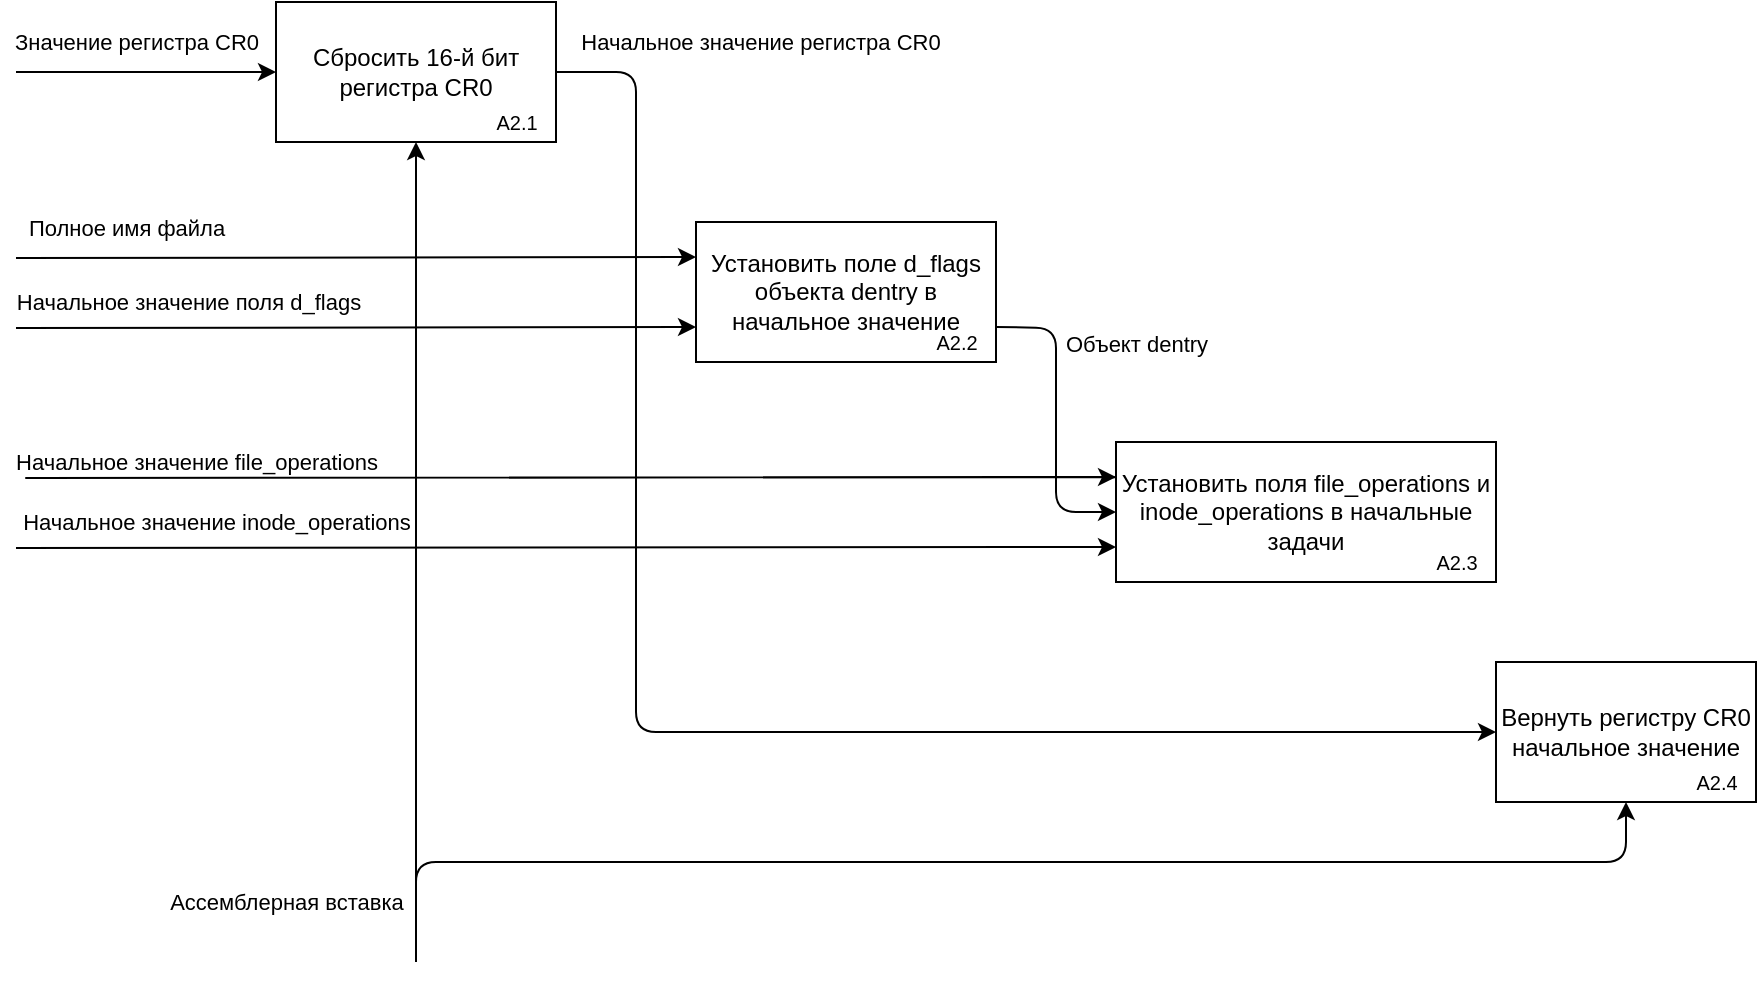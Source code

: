 <mxfile>
    <diagram id="a6qHx4BYNwDNbsYVMK_5" name="Page-1">
        <mxGraphModel dx="941" dy="522" grid="0" gridSize="10" guides="1" tooltips="1" connect="1" arrows="1" fold="1" page="1" pageScale="1" pageWidth="1654" pageHeight="2336" math="0" shadow="0">
            <root>
                <mxCell id="0"/>
                <mxCell id="1" parent="0"/>
                <mxCell id="5" value="Начальное значение регистра CR0" style="edgeStyle=none;html=1;exitX=1;exitY=0.5;exitDx=0;exitDy=0;entryX=0;entryY=0.5;entryDx=0;entryDy=0;" parent="1" source="2" target="7" edge="1">
                    <mxGeometry x="-0.924" y="72" relative="1" as="geometry">
                        <mxPoint x="620" y="70" as="targetPoint"/>
                        <Array as="points">
                            <mxPoint x="340" y="75"/>
                            <mxPoint x="340" y="405"/>
                        </Array>
                        <mxPoint x="71" y="57" as="offset"/>
                    </mxGeometry>
                </mxCell>
                <mxCell id="2" value="Сбросить 16-й бит регистра CR0" style="whiteSpace=wrap;html=1;" parent="1" vertex="1">
                    <mxGeometry x="160" y="40" width="140" height="70" as="geometry"/>
                </mxCell>
                <mxCell id="3" style="edgeStyle=none;html=1;entryX=0;entryY=0.5;entryDx=0;entryDy=0;" parent="1" target="2" edge="1">
                    <mxGeometry relative="1" as="geometry">
                        <mxPoint x="30" y="75" as="sourcePoint"/>
                        <mxPoint x="180" y="74.5" as="targetPoint"/>
                    </mxGeometry>
                </mxCell>
                <mxCell id="4" value="Значение регистра CR0" style="edgeLabel;html=1;align=center;verticalAlign=middle;resizable=0;points=[];" parent="3" vertex="1" connectable="0">
                    <mxGeometry x="-0.183" y="3" relative="1" as="geometry">
                        <mxPoint x="7" y="-12" as="offset"/>
                    </mxGeometry>
                </mxCell>
                <mxCell id="7" value="Вернуть регистру CR0 начальное значение" style="whiteSpace=wrap;html=1;" parent="1" vertex="1">
                    <mxGeometry x="770" y="370" width="130" height="70" as="geometry"/>
                </mxCell>
                <mxCell id="14" value="Объект dentry" style="edgeStyle=none;html=1;exitX=1;exitY=0.75;exitDx=0;exitDy=0;entryX=0;entryY=0.5;entryDx=0;entryDy=0;" parent="1" source="10" target="13" edge="1">
                    <mxGeometry x="-0.5" y="40" relative="1" as="geometry">
                        <Array as="points">
                            <mxPoint x="550" y="203"/>
                            <mxPoint x="550" y="295"/>
                        </Array>
                        <mxPoint as="offset"/>
                    </mxGeometry>
                </mxCell>
                <mxCell id="10" value="Установить поле d_flags объекта dentry в начальное значение" style="whiteSpace=wrap;html=1;" parent="1" vertex="1">
                    <mxGeometry x="370" y="150" width="150" height="70" as="geometry"/>
                </mxCell>
                <mxCell id="11" style="edgeStyle=none;html=1;entryX=0;entryY=0.25;entryDx=0;entryDy=0;" parent="1" target="10" edge="1">
                    <mxGeometry relative="1" as="geometry">
                        <mxPoint x="30" y="168" as="sourcePoint"/>
                        <mxPoint x="410" y="185" as="targetPoint"/>
                    </mxGeometry>
                </mxCell>
                <mxCell id="12" value="Полное имя файла" style="edgeLabel;html=1;align=center;verticalAlign=middle;resizable=0;points=[];" parent="11" vertex="1" connectable="0">
                    <mxGeometry x="-0.183" y="3" relative="1" as="geometry">
                        <mxPoint x="-84" y="-12" as="offset"/>
                    </mxGeometry>
                </mxCell>
                <mxCell id="16" value="Начальное значение file_operations" style="edgeStyle=none;html=1;exitX=1;exitY=0.25;exitDx=0;exitDy=0;entryX=0;entryY=0.25;entryDx=0;entryDy=0;startArrow=none;startFill=0;strokeColor=default;" parent="1" source="13" edge="1" target="13">
                    <mxGeometry x="0.287" y="8" relative="1" as="geometry">
                        <mxPoint x="1000" y="277.765" as="targetPoint"/>
                        <mxPoint as="offset"/>
                        <Array as="points">
                            <mxPoint x="30" y="278"/>
                        </Array>
                    </mxGeometry>
                </mxCell>
                <mxCell id="17" value="Начальное значение inode_operations" style="edgeStyle=none;html=1;entryX=0;entryY=0.75;entryDx=0;entryDy=0;" parent="1" edge="1" target="13">
                    <mxGeometry x="-0.636" y="13" relative="1" as="geometry">
                        <mxPoint x="1000" y="313.059" as="targetPoint"/>
                        <mxPoint as="offset"/>
                        <mxPoint x="30" y="313" as="sourcePoint"/>
                    </mxGeometry>
                </mxCell>
                <mxCell id="13" value="Установить поля file_operations и inode_operations в начальные задачи" style="whiteSpace=wrap;html=1;" parent="1" vertex="1">
                    <mxGeometry x="580" y="260" width="190" height="70" as="geometry"/>
                </mxCell>
                <mxCell id="18" style="edgeStyle=none;html=1;entryX=0.5;entryY=1;entryDx=0;entryDy=0;" parent="1" target="2" edge="1">
                    <mxGeometry relative="1" as="geometry">
                        <mxPoint x="230" y="520" as="sourcePoint"/>
                    </mxGeometry>
                </mxCell>
                <mxCell id="19" value="Ассемблерная вставка" style="edgeLabel;html=1;align=center;verticalAlign=middle;resizable=0;points=[];" parent="18" vertex="1" connectable="0">
                    <mxGeometry x="-0.059" y="-3" relative="1" as="geometry">
                        <mxPoint x="-68" y="163" as="offset"/>
                    </mxGeometry>
                </mxCell>
                <mxCell id="20" style="edgeStyle=none;html=1;entryX=0.5;entryY=1;entryDx=0;entryDy=0;" parent="1" target="7" edge="1">
                    <mxGeometry relative="1" as="geometry">
                        <mxPoint x="230" y="520" as="sourcePoint"/>
                        <mxPoint x="244.41" y="110" as="targetPoint"/>
                        <Array as="points">
                            <mxPoint x="230" y="470"/>
                            <mxPoint x="835" y="470"/>
                        </Array>
                    </mxGeometry>
                </mxCell>
                <mxCell id="21" style="edgeStyle=none;html=1;entryX=0;entryY=0.75;entryDx=0;entryDy=0;" edge="1" parent="1" target="10">
                    <mxGeometry relative="1" as="geometry">
                        <mxPoint x="30" y="203" as="sourcePoint"/>
                        <mxPoint x="380" y="200" as="targetPoint"/>
                    </mxGeometry>
                </mxCell>
                <mxCell id="22" value="Начальное значение поля d_flags" style="edgeLabel;html=1;align=center;verticalAlign=middle;resizable=0;points=[];" vertex="1" connectable="0" parent="21">
                    <mxGeometry x="-0.183" y="3" relative="1" as="geometry">
                        <mxPoint x="-53" y="-10" as="offset"/>
                    </mxGeometry>
                </mxCell>
                <mxCell id="25" value="A2.3" style="text;html=1;resizable=0;autosize=1;align=center;verticalAlign=middle;points=[];fillColor=none;strokeColor=none;rounded=0;fontSize=10;" vertex="1" parent="1">
                    <mxGeometry x="730" y="310" width="40" height="20" as="geometry"/>
                </mxCell>
                <mxCell id="26" value="A2.4" style="text;html=1;resizable=0;autosize=1;align=center;verticalAlign=middle;points=[];fillColor=none;strokeColor=none;rounded=0;fontSize=10;" vertex="1" parent="1">
                    <mxGeometry x="860" y="420" width="40" height="20" as="geometry"/>
                </mxCell>
                <mxCell id="27" value="A2.2" style="text;html=1;resizable=0;autosize=1;align=center;verticalAlign=middle;points=[];fillColor=none;strokeColor=none;rounded=0;fontSize=10;" vertex="1" parent="1">
                    <mxGeometry x="480" y="200" width="40" height="20" as="geometry"/>
                </mxCell>
                <mxCell id="28" value="A2.1" style="text;html=1;resizable=0;autosize=1;align=center;verticalAlign=middle;points=[];fillColor=none;strokeColor=none;rounded=0;fontSize=10;" vertex="1" parent="1">
                    <mxGeometry x="260" y="90" width="40" height="20" as="geometry"/>
                </mxCell>
            </root>
        </mxGraphModel>
    </diagram>
</mxfile>